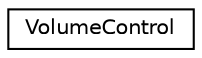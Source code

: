 digraph "Graphical Class Hierarchy"
{
 // LATEX_PDF_SIZE
  edge [fontname="Helvetica",fontsize="10",labelfontname="Helvetica",labelfontsize="10"];
  node [fontname="Helvetica",fontsize="10",shape=record];
  rankdir="LR";
  Node0 [label="VolumeControl",height=0.2,width=0.4,color="black", fillcolor="white", style="filled",URL="$classVolumeControl.html",tooltip=" "];
}
